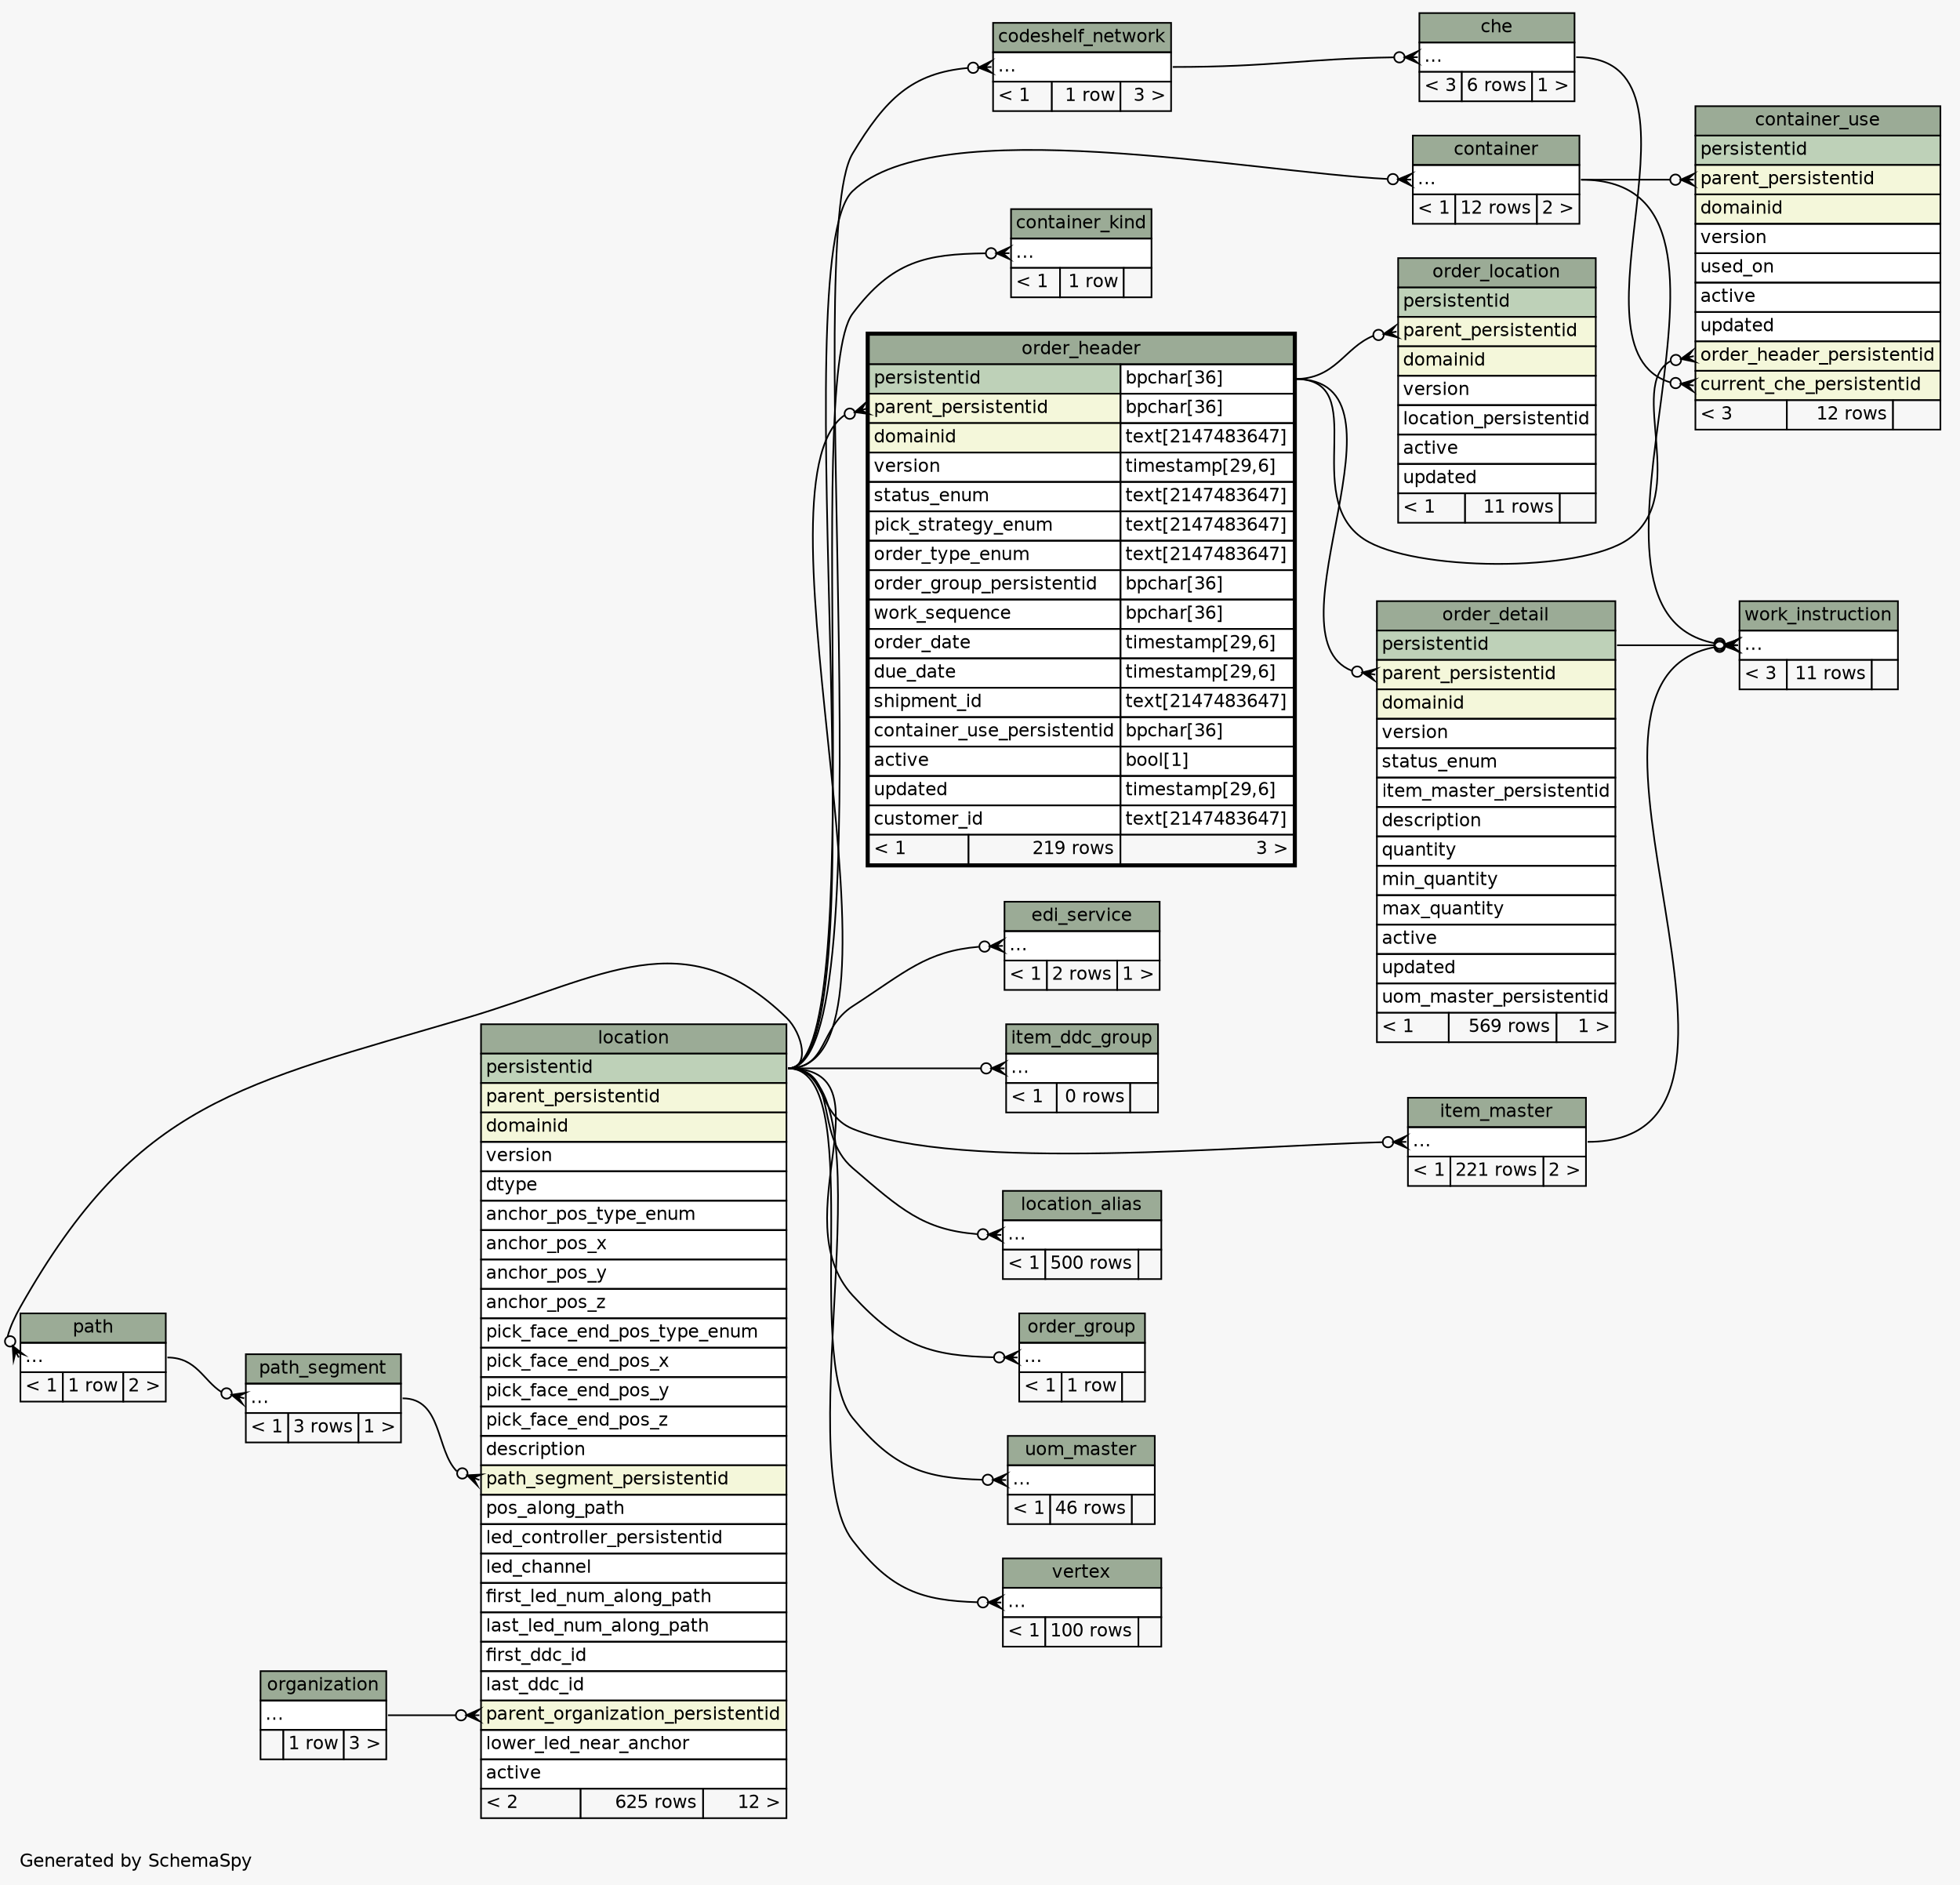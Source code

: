 // dot 2.26.0 on Linux 2.6.32-431.17.1.el6.x86_64
// SchemaSpy rev 590
digraph "twoDegreesRelationshipsDiagram" {
  graph [
    rankdir="RL"
    bgcolor="#f7f7f7"
    label="\nGenerated by SchemaSpy"
    labeljust="l"
    nodesep="0.18"
    ranksep="0.46"
    fontname="Helvetica"
    fontsize="11"
  ];
  node [
    fontname="Helvetica"
    fontsize="11"
    shape="plaintext"
  ];
  edge [
    arrowsize="0.8"
  ];
  "che":"elipses":w -> "codeshelf_network":"elipses":e [arrowhead=none dir=back arrowtail=crowodot];
  "codeshelf_network":"elipses":w -> "location":"persistentid":e [arrowhead=none dir=back arrowtail=crowodot];
  "container":"elipses":w -> "location":"persistentid":e [arrowhead=none dir=back arrowtail=crowodot];
  "container_kind":"elipses":w -> "location":"persistentid":e [arrowhead=none dir=back arrowtail=crowodot];
  "container_use":"current_che_persistentid":w -> "che":"elipses":e [arrowhead=none dir=back arrowtail=crowodot];
  "container_use":"order_header_persistentid":w -> "order_header":"persistentid.type":e [arrowhead=none dir=back arrowtail=crowodot];
  "container_use":"parent_persistentid":w -> "container":"elipses":e [arrowhead=none dir=back arrowtail=crowodot];
  "edi_service":"elipses":w -> "location":"persistentid":e [arrowhead=none dir=back arrowtail=crowodot];
  "item_ddc_group":"elipses":w -> "location":"persistentid":e [arrowhead=none dir=back arrowtail=crowodot];
  "item_master":"elipses":w -> "location":"persistentid":e [arrowhead=none dir=back arrowtail=crowodot];
  "location":"parent_organization_persistentid":w -> "organization":"elipses":e [arrowhead=none dir=back arrowtail=crowodot];
  "location":"path_segment_persistentid":w -> "path_segment":"elipses":e [arrowhead=none dir=back arrowtail=crowodot];
  "location_alias":"elipses":w -> "location":"persistentid":e [arrowhead=none dir=back arrowtail=crowodot];
  "order_detail":"parent_persistentid":w -> "order_header":"persistentid.type":e [arrowhead=none dir=back arrowtail=crowodot];
  "order_group":"elipses":w -> "location":"persistentid":e [arrowhead=none dir=back arrowtail=crowodot];
  "order_header":"parent_persistentid":w -> "location":"persistentid":e [arrowhead=none dir=back arrowtail=crowodot];
  "order_location":"parent_persistentid":w -> "order_header":"persistentid.type":e [arrowhead=none dir=back arrowtail=crowodot];
  "path":"elipses":w -> "location":"persistentid":e [arrowhead=none dir=back arrowtail=crowodot];
  "path_segment":"elipses":w -> "path":"elipses":e [arrowhead=none dir=back arrowtail=crowodot];
  "uom_master":"elipses":w -> "location":"persistentid":e [arrowhead=none dir=back arrowtail=crowodot];
  "vertex":"elipses":w -> "location":"persistentid":e [arrowhead=none dir=back arrowtail=crowodot];
  "work_instruction":"elipses":w -> "container":"elipses":e [arrowhead=none dir=back arrowtail=crowodot];
  "work_instruction":"elipses":w -> "item_master":"elipses":e [arrowhead=none dir=back arrowtail=crowodot];
  "work_instruction":"elipses":w -> "order_detail":"persistentid":e [arrowhead=none dir=back arrowtail=crowodot];
  "che" [
    label=<
    <TABLE BORDER="0" CELLBORDER="1" CELLSPACING="0" BGCOLOR="#ffffff">
      <TR><TD COLSPAN="3" BGCOLOR="#9bab96" ALIGN="CENTER">che</TD></TR>
      <TR><TD PORT="elipses" COLSPAN="3" ALIGN="LEFT">...</TD></TR>
      <TR><TD ALIGN="LEFT" BGCOLOR="#f7f7f7">&lt; 3</TD><TD ALIGN="RIGHT" BGCOLOR="#f7f7f7">6 rows</TD><TD ALIGN="RIGHT" BGCOLOR="#f7f7f7">1 &gt;</TD></TR>
    </TABLE>>
    URL="che.html"
    tooltip="che"
  ];
  "codeshelf_network" [
    label=<
    <TABLE BORDER="0" CELLBORDER="1" CELLSPACING="0" BGCOLOR="#ffffff">
      <TR><TD COLSPAN="3" BGCOLOR="#9bab96" ALIGN="CENTER">codeshelf_network</TD></TR>
      <TR><TD PORT="elipses" COLSPAN="3" ALIGN="LEFT">...</TD></TR>
      <TR><TD ALIGN="LEFT" BGCOLOR="#f7f7f7">&lt; 1</TD><TD ALIGN="RIGHT" BGCOLOR="#f7f7f7">1 row</TD><TD ALIGN="RIGHT" BGCOLOR="#f7f7f7">3 &gt;</TD></TR>
    </TABLE>>
    URL="codeshelf_network.html"
    tooltip="codeshelf_network"
  ];
  "container" [
    label=<
    <TABLE BORDER="0" CELLBORDER="1" CELLSPACING="0" BGCOLOR="#ffffff">
      <TR><TD COLSPAN="3" BGCOLOR="#9bab96" ALIGN="CENTER">container</TD></TR>
      <TR><TD PORT="elipses" COLSPAN="3" ALIGN="LEFT">...</TD></TR>
      <TR><TD ALIGN="LEFT" BGCOLOR="#f7f7f7">&lt; 1</TD><TD ALIGN="RIGHT" BGCOLOR="#f7f7f7">12 rows</TD><TD ALIGN="RIGHT" BGCOLOR="#f7f7f7">2 &gt;</TD></TR>
    </TABLE>>
    URL="container.html"
    tooltip="container"
  ];
  "container_kind" [
    label=<
    <TABLE BORDER="0" CELLBORDER="1" CELLSPACING="0" BGCOLOR="#ffffff">
      <TR><TD COLSPAN="3" BGCOLOR="#9bab96" ALIGN="CENTER">container_kind</TD></TR>
      <TR><TD PORT="elipses" COLSPAN="3" ALIGN="LEFT">...</TD></TR>
      <TR><TD ALIGN="LEFT" BGCOLOR="#f7f7f7">&lt; 1</TD><TD ALIGN="RIGHT" BGCOLOR="#f7f7f7">1 row</TD><TD ALIGN="RIGHT" BGCOLOR="#f7f7f7">  </TD></TR>
    </TABLE>>
    URL="container_kind.html"
    tooltip="container_kind"
  ];
  "container_use" [
    label=<
    <TABLE BORDER="0" CELLBORDER="1" CELLSPACING="0" BGCOLOR="#ffffff">
      <TR><TD COLSPAN="3" BGCOLOR="#9bab96" ALIGN="CENTER">container_use</TD></TR>
      <TR><TD PORT="persistentid" COLSPAN="3" BGCOLOR="#bed1b8" ALIGN="LEFT">persistentid</TD></TR>
      <TR><TD PORT="parent_persistentid" COLSPAN="3" BGCOLOR="#f4f7da" ALIGN="LEFT">parent_persistentid</TD></TR>
      <TR><TD PORT="domainid" COLSPAN="3" BGCOLOR="#f4f7da" ALIGN="LEFT">domainid</TD></TR>
      <TR><TD PORT="version" COLSPAN="3" ALIGN="LEFT">version</TD></TR>
      <TR><TD PORT="used_on" COLSPAN="3" ALIGN="LEFT">used_on</TD></TR>
      <TR><TD PORT="active" COLSPAN="3" ALIGN="LEFT">active</TD></TR>
      <TR><TD PORT="updated" COLSPAN="3" ALIGN="LEFT">updated</TD></TR>
      <TR><TD PORT="order_header_persistentid" COLSPAN="3" BGCOLOR="#f4f7da" ALIGN="LEFT">order_header_persistentid</TD></TR>
      <TR><TD PORT="current_che_persistentid" COLSPAN="3" BGCOLOR="#f4f7da" ALIGN="LEFT">current_che_persistentid</TD></TR>
      <TR><TD ALIGN="LEFT" BGCOLOR="#f7f7f7">&lt; 3</TD><TD ALIGN="RIGHT" BGCOLOR="#f7f7f7">12 rows</TD><TD ALIGN="RIGHT" BGCOLOR="#f7f7f7">  </TD></TR>
    </TABLE>>
    URL="container_use.html"
    tooltip="container_use"
  ];
  "edi_service" [
    label=<
    <TABLE BORDER="0" CELLBORDER="1" CELLSPACING="0" BGCOLOR="#ffffff">
      <TR><TD COLSPAN="3" BGCOLOR="#9bab96" ALIGN="CENTER">edi_service</TD></TR>
      <TR><TD PORT="elipses" COLSPAN="3" ALIGN="LEFT">...</TD></TR>
      <TR><TD ALIGN="LEFT" BGCOLOR="#f7f7f7">&lt; 1</TD><TD ALIGN="RIGHT" BGCOLOR="#f7f7f7">2 rows</TD><TD ALIGN="RIGHT" BGCOLOR="#f7f7f7">1 &gt;</TD></TR>
    </TABLE>>
    URL="edi_service.html"
    tooltip="edi_service"
  ];
  "item_ddc_group" [
    label=<
    <TABLE BORDER="0" CELLBORDER="1" CELLSPACING="0" BGCOLOR="#ffffff">
      <TR><TD COLSPAN="3" BGCOLOR="#9bab96" ALIGN="CENTER">item_ddc_group</TD></TR>
      <TR><TD PORT="elipses" COLSPAN="3" ALIGN="LEFT">...</TD></TR>
      <TR><TD ALIGN="LEFT" BGCOLOR="#f7f7f7">&lt; 1</TD><TD ALIGN="RIGHT" BGCOLOR="#f7f7f7">0 rows</TD><TD ALIGN="RIGHT" BGCOLOR="#f7f7f7">  </TD></TR>
    </TABLE>>
    URL="item_ddc_group.html"
    tooltip="item_ddc_group"
  ];
  "item_master" [
    label=<
    <TABLE BORDER="0" CELLBORDER="1" CELLSPACING="0" BGCOLOR="#ffffff">
      <TR><TD COLSPAN="3" BGCOLOR="#9bab96" ALIGN="CENTER">item_master</TD></TR>
      <TR><TD PORT="elipses" COLSPAN="3" ALIGN="LEFT">...</TD></TR>
      <TR><TD ALIGN="LEFT" BGCOLOR="#f7f7f7">&lt; 1</TD><TD ALIGN="RIGHT" BGCOLOR="#f7f7f7">221 rows</TD><TD ALIGN="RIGHT" BGCOLOR="#f7f7f7">2 &gt;</TD></TR>
    </TABLE>>
    URL="item_master.html"
    tooltip="item_master"
  ];
  "location" [
    label=<
    <TABLE BORDER="0" CELLBORDER="1" CELLSPACING="0" BGCOLOR="#ffffff">
      <TR><TD COLSPAN="3" BGCOLOR="#9bab96" ALIGN="CENTER">location</TD></TR>
      <TR><TD PORT="persistentid" COLSPAN="3" BGCOLOR="#bed1b8" ALIGN="LEFT">persistentid</TD></TR>
      <TR><TD PORT="parent_persistentid" COLSPAN="3" BGCOLOR="#f4f7da" ALIGN="LEFT">parent_persistentid</TD></TR>
      <TR><TD PORT="domainid" COLSPAN="3" BGCOLOR="#f4f7da" ALIGN="LEFT">domainid</TD></TR>
      <TR><TD PORT="version" COLSPAN="3" ALIGN="LEFT">version</TD></TR>
      <TR><TD PORT="dtype" COLSPAN="3" ALIGN="LEFT">dtype</TD></TR>
      <TR><TD PORT="anchor_pos_type_enum" COLSPAN="3" ALIGN="LEFT">anchor_pos_type_enum</TD></TR>
      <TR><TD PORT="anchor_pos_x" COLSPAN="3" ALIGN="LEFT">anchor_pos_x</TD></TR>
      <TR><TD PORT="anchor_pos_y" COLSPAN="3" ALIGN="LEFT">anchor_pos_y</TD></TR>
      <TR><TD PORT="anchor_pos_z" COLSPAN="3" ALIGN="LEFT">anchor_pos_z</TD></TR>
      <TR><TD PORT="pick_face_end_pos_type_enum" COLSPAN="3" ALIGN="LEFT">pick_face_end_pos_type_enum</TD></TR>
      <TR><TD PORT="pick_face_end_pos_x" COLSPAN="3" ALIGN="LEFT">pick_face_end_pos_x</TD></TR>
      <TR><TD PORT="pick_face_end_pos_y" COLSPAN="3" ALIGN="LEFT">pick_face_end_pos_y</TD></TR>
      <TR><TD PORT="pick_face_end_pos_z" COLSPAN="3" ALIGN="LEFT">pick_face_end_pos_z</TD></TR>
      <TR><TD PORT="description" COLSPAN="3" ALIGN="LEFT">description</TD></TR>
      <TR><TD PORT="path_segment_persistentid" COLSPAN="3" BGCOLOR="#f4f7da" ALIGN="LEFT">path_segment_persistentid</TD></TR>
      <TR><TD PORT="pos_along_path" COLSPAN="3" ALIGN="LEFT">pos_along_path</TD></TR>
      <TR><TD PORT="led_controller_persistentid" COLSPAN="3" ALIGN="LEFT">led_controller_persistentid</TD></TR>
      <TR><TD PORT="led_channel" COLSPAN="3" ALIGN="LEFT">led_channel</TD></TR>
      <TR><TD PORT="first_led_num_along_path" COLSPAN="3" ALIGN="LEFT">first_led_num_along_path</TD></TR>
      <TR><TD PORT="last_led_num_along_path" COLSPAN="3" ALIGN="LEFT">last_led_num_along_path</TD></TR>
      <TR><TD PORT="first_ddc_id" COLSPAN="3" ALIGN="LEFT">first_ddc_id</TD></TR>
      <TR><TD PORT="last_ddc_id" COLSPAN="3" ALIGN="LEFT">last_ddc_id</TD></TR>
      <TR><TD PORT="parent_organization_persistentid" COLSPAN="3" BGCOLOR="#f4f7da" ALIGN="LEFT">parent_organization_persistentid</TD></TR>
      <TR><TD PORT="lower_led_near_anchor" COLSPAN="3" ALIGN="LEFT">lower_led_near_anchor</TD></TR>
      <TR><TD PORT="active" COLSPAN="3" ALIGN="LEFT">active</TD></TR>
      <TR><TD ALIGN="LEFT" BGCOLOR="#f7f7f7">&lt; 2</TD><TD ALIGN="RIGHT" BGCOLOR="#f7f7f7">625 rows</TD><TD ALIGN="RIGHT" BGCOLOR="#f7f7f7">12 &gt;</TD></TR>
    </TABLE>>
    URL="location.html"
    tooltip="location"
  ];
  "location_alias" [
    label=<
    <TABLE BORDER="0" CELLBORDER="1" CELLSPACING="0" BGCOLOR="#ffffff">
      <TR><TD COLSPAN="3" BGCOLOR="#9bab96" ALIGN="CENTER">location_alias</TD></TR>
      <TR><TD PORT="elipses" COLSPAN="3" ALIGN="LEFT">...</TD></TR>
      <TR><TD ALIGN="LEFT" BGCOLOR="#f7f7f7">&lt; 1</TD><TD ALIGN="RIGHT" BGCOLOR="#f7f7f7">500 rows</TD><TD ALIGN="RIGHT" BGCOLOR="#f7f7f7">  </TD></TR>
    </TABLE>>
    URL="location_alias.html"
    tooltip="location_alias"
  ];
  "order_detail" [
    label=<
    <TABLE BORDER="0" CELLBORDER="1" CELLSPACING="0" BGCOLOR="#ffffff">
      <TR><TD COLSPAN="3" BGCOLOR="#9bab96" ALIGN="CENTER">order_detail</TD></TR>
      <TR><TD PORT="persistentid" COLSPAN="3" BGCOLOR="#bed1b8" ALIGN="LEFT">persistentid</TD></TR>
      <TR><TD PORT="parent_persistentid" COLSPAN="3" BGCOLOR="#f4f7da" ALIGN="LEFT">parent_persistentid</TD></TR>
      <TR><TD PORT="domainid" COLSPAN="3" BGCOLOR="#f4f7da" ALIGN="LEFT">domainid</TD></TR>
      <TR><TD PORT="version" COLSPAN="3" ALIGN="LEFT">version</TD></TR>
      <TR><TD PORT="status_enum" COLSPAN="3" ALIGN="LEFT">status_enum</TD></TR>
      <TR><TD PORT="item_master_persistentid" COLSPAN="3" ALIGN="LEFT">item_master_persistentid</TD></TR>
      <TR><TD PORT="description" COLSPAN="3" ALIGN="LEFT">description</TD></TR>
      <TR><TD PORT="quantity" COLSPAN="3" ALIGN="LEFT">quantity</TD></TR>
      <TR><TD PORT="min_quantity" COLSPAN="3" ALIGN="LEFT">min_quantity</TD></TR>
      <TR><TD PORT="max_quantity" COLSPAN="3" ALIGN="LEFT">max_quantity</TD></TR>
      <TR><TD PORT="active" COLSPAN="3" ALIGN="LEFT">active</TD></TR>
      <TR><TD PORT="updated" COLSPAN="3" ALIGN="LEFT">updated</TD></TR>
      <TR><TD PORT="uom_master_persistentid" COLSPAN="3" ALIGN="LEFT">uom_master_persistentid</TD></TR>
      <TR><TD ALIGN="LEFT" BGCOLOR="#f7f7f7">&lt; 1</TD><TD ALIGN="RIGHT" BGCOLOR="#f7f7f7">569 rows</TD><TD ALIGN="RIGHT" BGCOLOR="#f7f7f7">1 &gt;</TD></TR>
    </TABLE>>
    URL="order_detail.html"
    tooltip="order_detail"
  ];
  "order_group" [
    label=<
    <TABLE BORDER="0" CELLBORDER="1" CELLSPACING="0" BGCOLOR="#ffffff">
      <TR><TD COLSPAN="3" BGCOLOR="#9bab96" ALIGN="CENTER">order_group</TD></TR>
      <TR><TD PORT="elipses" COLSPAN="3" ALIGN="LEFT">...</TD></TR>
      <TR><TD ALIGN="LEFT" BGCOLOR="#f7f7f7">&lt; 1</TD><TD ALIGN="RIGHT" BGCOLOR="#f7f7f7">1 row</TD><TD ALIGN="RIGHT" BGCOLOR="#f7f7f7">  </TD></TR>
    </TABLE>>
    URL="order_group.html"
    tooltip="order_group"
  ];
  "order_header" [
    label=<
    <TABLE BORDER="2" CELLBORDER="1" CELLSPACING="0" BGCOLOR="#ffffff">
      <TR><TD COLSPAN="3" BGCOLOR="#9bab96" ALIGN="CENTER">order_header</TD></TR>
      <TR><TD PORT="persistentid" COLSPAN="2" BGCOLOR="#bed1b8" ALIGN="LEFT">persistentid</TD><TD PORT="persistentid.type" ALIGN="LEFT">bpchar[36]</TD></TR>
      <TR><TD PORT="parent_persistentid" COLSPAN="2" BGCOLOR="#f4f7da" ALIGN="LEFT">parent_persistentid</TD><TD PORT="parent_persistentid.type" ALIGN="LEFT">bpchar[36]</TD></TR>
      <TR><TD PORT="domainid" COLSPAN="2" BGCOLOR="#f4f7da" ALIGN="LEFT">domainid</TD><TD PORT="domainid.type" ALIGN="LEFT">text[2147483647]</TD></TR>
      <TR><TD PORT="version" COLSPAN="2" ALIGN="LEFT">version</TD><TD PORT="version.type" ALIGN="LEFT">timestamp[29,6]</TD></TR>
      <TR><TD PORT="status_enum" COLSPAN="2" ALIGN="LEFT">status_enum</TD><TD PORT="status_enum.type" ALIGN="LEFT">text[2147483647]</TD></TR>
      <TR><TD PORT="pick_strategy_enum" COLSPAN="2" ALIGN="LEFT">pick_strategy_enum</TD><TD PORT="pick_strategy_enum.type" ALIGN="LEFT">text[2147483647]</TD></TR>
      <TR><TD PORT="order_type_enum" COLSPAN="2" ALIGN="LEFT">order_type_enum</TD><TD PORT="order_type_enum.type" ALIGN="LEFT">text[2147483647]</TD></TR>
      <TR><TD PORT="order_group_persistentid" COLSPAN="2" ALIGN="LEFT">order_group_persistentid</TD><TD PORT="order_group_persistentid.type" ALIGN="LEFT">bpchar[36]</TD></TR>
      <TR><TD PORT="work_sequence" COLSPAN="2" ALIGN="LEFT">work_sequence</TD><TD PORT="work_sequence.type" ALIGN="LEFT">bpchar[36]</TD></TR>
      <TR><TD PORT="order_date" COLSPAN="2" ALIGN="LEFT">order_date</TD><TD PORT="order_date.type" ALIGN="LEFT">timestamp[29,6]</TD></TR>
      <TR><TD PORT="due_date" COLSPAN="2" ALIGN="LEFT">due_date</TD><TD PORT="due_date.type" ALIGN="LEFT">timestamp[29,6]</TD></TR>
      <TR><TD PORT="shipment_id" COLSPAN="2" ALIGN="LEFT">shipment_id</TD><TD PORT="shipment_id.type" ALIGN="LEFT">text[2147483647]</TD></TR>
      <TR><TD PORT="container_use_persistentid" COLSPAN="2" ALIGN="LEFT">container_use_persistentid</TD><TD PORT="container_use_persistentid.type" ALIGN="LEFT">bpchar[36]</TD></TR>
      <TR><TD PORT="active" COLSPAN="2" ALIGN="LEFT">active</TD><TD PORT="active.type" ALIGN="LEFT">bool[1]</TD></TR>
      <TR><TD PORT="updated" COLSPAN="2" ALIGN="LEFT">updated</TD><TD PORT="updated.type" ALIGN="LEFT">timestamp[29,6]</TD></TR>
      <TR><TD PORT="customer_id" COLSPAN="2" ALIGN="LEFT">customer_id</TD><TD PORT="customer_id.type" ALIGN="LEFT">text[2147483647]</TD></TR>
      <TR><TD ALIGN="LEFT" BGCOLOR="#f7f7f7">&lt; 1</TD><TD ALIGN="RIGHT" BGCOLOR="#f7f7f7">219 rows</TD><TD ALIGN="RIGHT" BGCOLOR="#f7f7f7">3 &gt;</TD></TR>
    </TABLE>>
    URL="order_header.html"
    tooltip="order_header"
  ];
  "order_location" [
    label=<
    <TABLE BORDER="0" CELLBORDER="1" CELLSPACING="0" BGCOLOR="#ffffff">
      <TR><TD COLSPAN="3" BGCOLOR="#9bab96" ALIGN="CENTER">order_location</TD></TR>
      <TR><TD PORT="persistentid" COLSPAN="3" BGCOLOR="#bed1b8" ALIGN="LEFT">persistentid</TD></TR>
      <TR><TD PORT="parent_persistentid" COLSPAN="3" BGCOLOR="#f4f7da" ALIGN="LEFT">parent_persistentid</TD></TR>
      <TR><TD PORT="domainid" COLSPAN="3" BGCOLOR="#f4f7da" ALIGN="LEFT">domainid</TD></TR>
      <TR><TD PORT="version" COLSPAN="3" ALIGN="LEFT">version</TD></TR>
      <TR><TD PORT="location_persistentid" COLSPAN="3" ALIGN="LEFT">location_persistentid</TD></TR>
      <TR><TD PORT="active" COLSPAN="3" ALIGN="LEFT">active</TD></TR>
      <TR><TD PORT="updated" COLSPAN="3" ALIGN="LEFT">updated</TD></TR>
      <TR><TD ALIGN="LEFT" BGCOLOR="#f7f7f7">&lt; 1</TD><TD ALIGN="RIGHT" BGCOLOR="#f7f7f7">11 rows</TD><TD ALIGN="RIGHT" BGCOLOR="#f7f7f7">  </TD></TR>
    </TABLE>>
    URL="order_location.html"
    tooltip="order_location"
  ];
  "organization" [
    label=<
    <TABLE BORDER="0" CELLBORDER="1" CELLSPACING="0" BGCOLOR="#ffffff">
      <TR><TD COLSPAN="3" BGCOLOR="#9bab96" ALIGN="CENTER">organization</TD></TR>
      <TR><TD PORT="elipses" COLSPAN="3" ALIGN="LEFT">...</TD></TR>
      <TR><TD ALIGN="LEFT" BGCOLOR="#f7f7f7">  </TD><TD ALIGN="RIGHT" BGCOLOR="#f7f7f7">1 row</TD><TD ALIGN="RIGHT" BGCOLOR="#f7f7f7">3 &gt;</TD></TR>
    </TABLE>>
    URL="organization.html"
    tooltip="organization"
  ];
  "path" [
    label=<
    <TABLE BORDER="0" CELLBORDER="1" CELLSPACING="0" BGCOLOR="#ffffff">
      <TR><TD COLSPAN="3" BGCOLOR="#9bab96" ALIGN="CENTER">path</TD></TR>
      <TR><TD PORT="elipses" COLSPAN="3" ALIGN="LEFT">...</TD></TR>
      <TR><TD ALIGN="LEFT" BGCOLOR="#f7f7f7">&lt; 1</TD><TD ALIGN="RIGHT" BGCOLOR="#f7f7f7">1 row</TD><TD ALIGN="RIGHT" BGCOLOR="#f7f7f7">2 &gt;</TD></TR>
    </TABLE>>
    URL="path.html"
    tooltip="path"
  ];
  "path_segment" [
    label=<
    <TABLE BORDER="0" CELLBORDER="1" CELLSPACING="0" BGCOLOR="#ffffff">
      <TR><TD COLSPAN="3" BGCOLOR="#9bab96" ALIGN="CENTER">path_segment</TD></TR>
      <TR><TD PORT="elipses" COLSPAN="3" ALIGN="LEFT">...</TD></TR>
      <TR><TD ALIGN="LEFT" BGCOLOR="#f7f7f7">&lt; 1</TD><TD ALIGN="RIGHT" BGCOLOR="#f7f7f7">3 rows</TD><TD ALIGN="RIGHT" BGCOLOR="#f7f7f7">1 &gt;</TD></TR>
    </TABLE>>
    URL="path_segment.html"
    tooltip="path_segment"
  ];
  "uom_master" [
    label=<
    <TABLE BORDER="0" CELLBORDER="1" CELLSPACING="0" BGCOLOR="#ffffff">
      <TR><TD COLSPAN="3" BGCOLOR="#9bab96" ALIGN="CENTER">uom_master</TD></TR>
      <TR><TD PORT="elipses" COLSPAN="3" ALIGN="LEFT">...</TD></TR>
      <TR><TD ALIGN="LEFT" BGCOLOR="#f7f7f7">&lt; 1</TD><TD ALIGN="RIGHT" BGCOLOR="#f7f7f7">46 rows</TD><TD ALIGN="RIGHT" BGCOLOR="#f7f7f7">  </TD></TR>
    </TABLE>>
    URL="uom_master.html"
    tooltip="uom_master"
  ];
  "vertex" [
    label=<
    <TABLE BORDER="0" CELLBORDER="1" CELLSPACING="0" BGCOLOR="#ffffff">
      <TR><TD COLSPAN="3" BGCOLOR="#9bab96" ALIGN="CENTER">vertex</TD></TR>
      <TR><TD PORT="elipses" COLSPAN="3" ALIGN="LEFT">...</TD></TR>
      <TR><TD ALIGN="LEFT" BGCOLOR="#f7f7f7">&lt; 1</TD><TD ALIGN="RIGHT" BGCOLOR="#f7f7f7">100 rows</TD><TD ALIGN="RIGHT" BGCOLOR="#f7f7f7">  </TD></TR>
    </TABLE>>
    URL="vertex.html"
    tooltip="vertex"
  ];
  "work_instruction" [
    label=<
    <TABLE BORDER="0" CELLBORDER="1" CELLSPACING="0" BGCOLOR="#ffffff">
      <TR><TD COLSPAN="3" BGCOLOR="#9bab96" ALIGN="CENTER">work_instruction</TD></TR>
      <TR><TD PORT="elipses" COLSPAN="3" ALIGN="LEFT">...</TD></TR>
      <TR><TD ALIGN="LEFT" BGCOLOR="#f7f7f7">&lt; 3</TD><TD ALIGN="RIGHT" BGCOLOR="#f7f7f7">11 rows</TD><TD ALIGN="RIGHT" BGCOLOR="#f7f7f7">  </TD></TR>
    </TABLE>>
    URL="work_instruction.html"
    tooltip="work_instruction"
  ];
}
